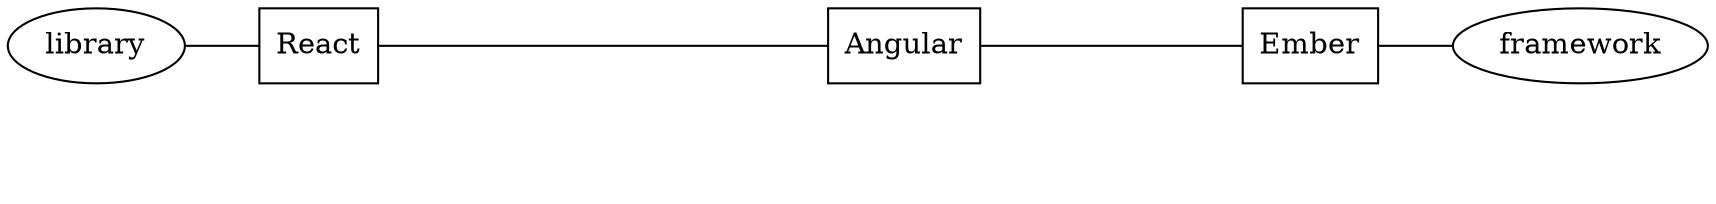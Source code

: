 digraph {
  rankdir = LR
  col0, col1, col2, col3, col4, col5, col6, col7 [color=transparent; fontcolor=transparent; label=""]

  col0 -> col1 -> col2 -> col3 -> col4 -> col5 -> col6 -> col7 [color=transparent]

  React, Angular, Ember [shape=box]

  library -> React -> Angular -> Ember -> framework [arrowhead=none]

  {rank=same; col0, library}
  {rank=same; col7, framework}
  {rank=same; col1, React}
  {rank=same; col4, Angular}
  {rank=same; col6, Ember}
}